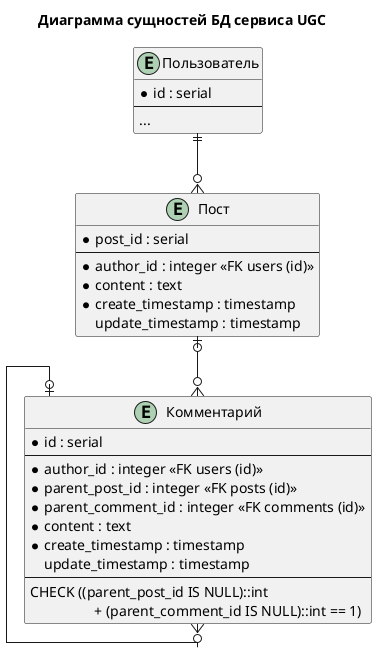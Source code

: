 @startuml erd-ugc

skinparam linetype ortho

title
    Диаграмма сущностей БД сервиса UGC
end title

entity "Пользователь" as users {
    * id : serial
    --
    ...
}

entity "Пост" as posts {
    * post_id : serial
    --
    * author_id : integer <<FK users (id)>>
    * content : text
    * create_timestamp : timestamp
    update_timestamp : timestamp
}

entity "Комментарий" as comments {
    * id : serial
    --
    * author_id : integer <<FK users (id)>>
    * parent_post_id : integer <<FK posts (id)>>
    * parent_comment_id : integer <<FK comments (id)>>
    * content : text
    * create_timestamp : timestamp
    update_timestamp : timestamp
    --
    CHECK ((parent_post_id IS NULL)::int
    ㅤㅤㅤㅤㅤ+ (parent_comment_id IS NULL)::int == 1)
}

users ||--o{ posts
posts |o--o{ comments
comments |o--o{ comments

@enduml
